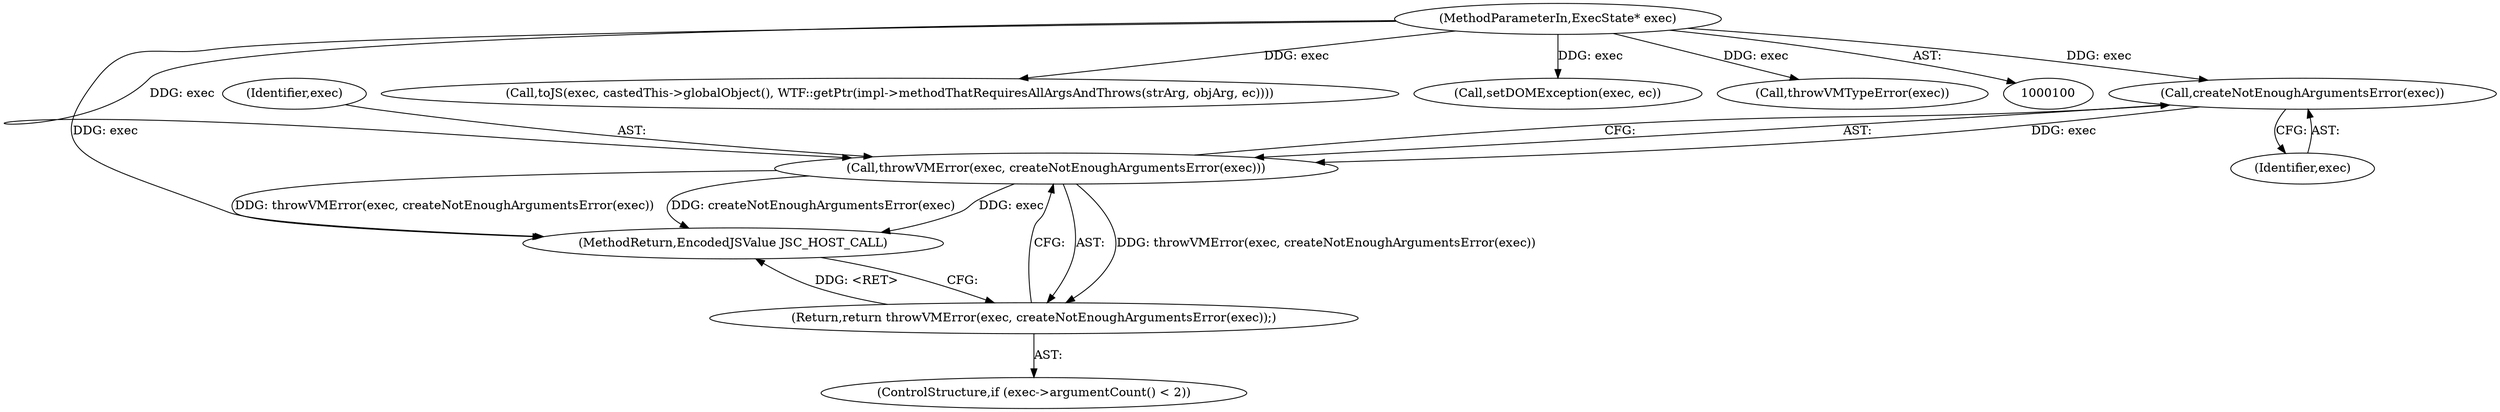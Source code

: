 digraph "0_Chrome_b944f670bb7a8a919daac497a4ea0536c954c201_33@pointer" {
"1000134" [label="(Call,createNotEnoughArgumentsError(exec))"];
"1000101" [label="(MethodParameterIn,ExecState* exec)"];
"1000132" [label="(Call,throwVMError(exec, createNotEnoughArgumentsError(exec)))"];
"1000131" [label="(Return,return throwVMError(exec, createNotEnoughArgumentsError(exec));)"];
"1000169" [label="(MethodReturn,EncodedJSValue JSC_HOST_CALL)"];
"1000155" [label="(Call,toJS(exec, castedThis->globalObject(), WTF::getPtr(impl->methodThatRequiresAllArgsAndThrows(strArg, objArg, ec))))"];
"1000101" [label="(MethodParameterIn,ExecState* exec)"];
"1000133" [label="(Identifier,exec)"];
"1000135" [label="(Identifier,exec)"];
"1000127" [label="(ControlStructure,if (exec->argumentCount() < 2))"];
"1000131" [label="(Return,return throwVMError(exec, createNotEnoughArgumentsError(exec));)"];
"1000163" [label="(Call,setDOMException(exec, ec))"];
"1000113" [label="(Call,throwVMTypeError(exec))"];
"1000132" [label="(Call,throwVMError(exec, createNotEnoughArgumentsError(exec)))"];
"1000134" [label="(Call,createNotEnoughArgumentsError(exec))"];
"1000134" -> "1000132"  [label="AST: "];
"1000134" -> "1000135"  [label="CFG: "];
"1000135" -> "1000134"  [label="AST: "];
"1000132" -> "1000134"  [label="CFG: "];
"1000134" -> "1000132"  [label="DDG: exec"];
"1000101" -> "1000134"  [label="DDG: exec"];
"1000101" -> "1000100"  [label="AST: "];
"1000101" -> "1000169"  [label="DDG: exec"];
"1000101" -> "1000113"  [label="DDG: exec"];
"1000101" -> "1000132"  [label="DDG: exec"];
"1000101" -> "1000155"  [label="DDG: exec"];
"1000101" -> "1000163"  [label="DDG: exec"];
"1000132" -> "1000131"  [label="AST: "];
"1000133" -> "1000132"  [label="AST: "];
"1000131" -> "1000132"  [label="CFG: "];
"1000132" -> "1000169"  [label="DDG: exec"];
"1000132" -> "1000169"  [label="DDG: throwVMError(exec, createNotEnoughArgumentsError(exec))"];
"1000132" -> "1000169"  [label="DDG: createNotEnoughArgumentsError(exec)"];
"1000132" -> "1000131"  [label="DDG: throwVMError(exec, createNotEnoughArgumentsError(exec))"];
"1000131" -> "1000127"  [label="AST: "];
"1000169" -> "1000131"  [label="CFG: "];
"1000131" -> "1000169"  [label="DDG: <RET>"];
}
